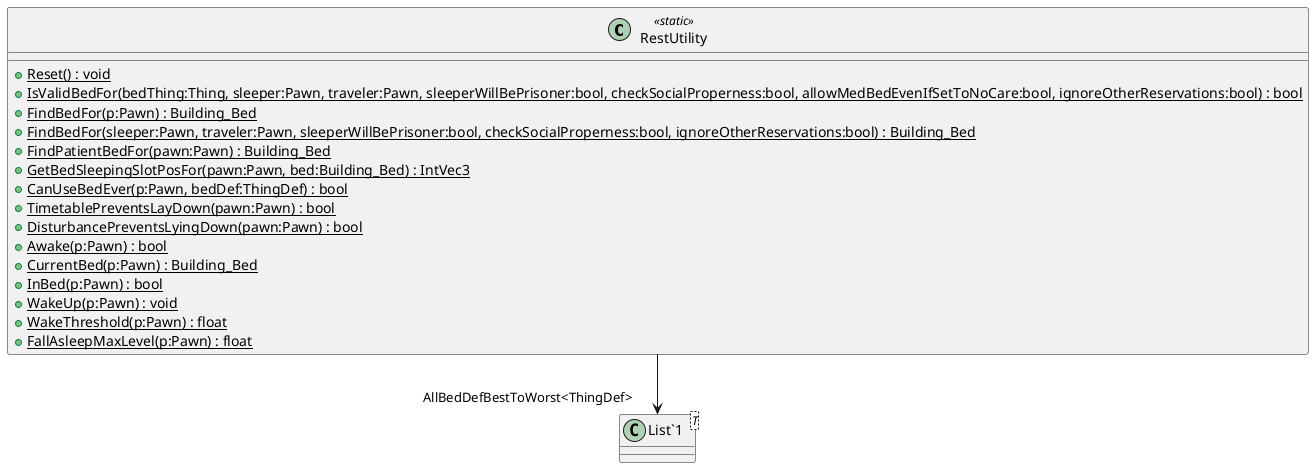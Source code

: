 @startuml
class RestUtility <<static>> {
    + {static} Reset() : void
    + {static} IsValidBedFor(bedThing:Thing, sleeper:Pawn, traveler:Pawn, sleeperWillBePrisoner:bool, checkSocialProperness:bool, allowMedBedEvenIfSetToNoCare:bool, ignoreOtherReservations:bool) : bool
    + {static} FindBedFor(p:Pawn) : Building_Bed
    + {static} FindBedFor(sleeper:Pawn, traveler:Pawn, sleeperWillBePrisoner:bool, checkSocialProperness:bool, ignoreOtherReservations:bool) : Building_Bed
    + {static} FindPatientBedFor(pawn:Pawn) : Building_Bed
    + {static} GetBedSleepingSlotPosFor(pawn:Pawn, bed:Building_Bed) : IntVec3
    + {static} CanUseBedEver(p:Pawn, bedDef:ThingDef) : bool
    + {static} TimetablePreventsLayDown(pawn:Pawn) : bool
    + {static} DisturbancePreventsLyingDown(pawn:Pawn) : bool
    + {static} Awake(p:Pawn) : bool
    + {static} CurrentBed(p:Pawn) : Building_Bed
    + {static} InBed(p:Pawn) : bool
    + {static} WakeUp(p:Pawn) : void
    + {static} WakeThreshold(p:Pawn) : float
    + {static} FallAsleepMaxLevel(p:Pawn) : float
}
class "List`1"<T> {
}
RestUtility --> "AllBedDefBestToWorst<ThingDef>" "List`1"
@enduml
